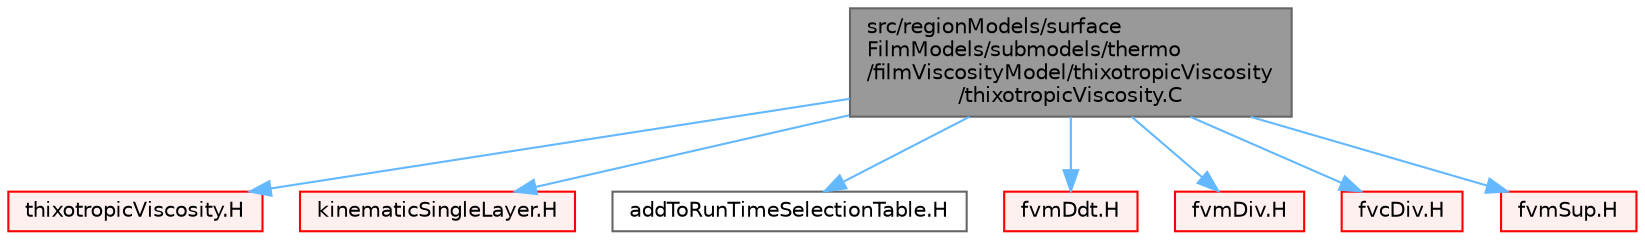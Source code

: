 digraph "src/regionModels/surfaceFilmModels/submodels/thermo/filmViscosityModel/thixotropicViscosity/thixotropicViscosity.C"
{
 // LATEX_PDF_SIZE
  bgcolor="transparent";
  edge [fontname=Helvetica,fontsize=10,labelfontname=Helvetica,labelfontsize=10];
  node [fontname=Helvetica,fontsize=10,shape=box,height=0.2,width=0.4];
  Node1 [id="Node000001",label="src/regionModels/surface\lFilmModels/submodels/thermo\l/filmViscosityModel/thixotropicViscosity\l/thixotropicViscosity.C",height=0.2,width=0.4,color="gray40", fillcolor="grey60", style="filled", fontcolor="black",tooltip=" "];
  Node1 -> Node2 [id="edge1_Node000001_Node000002",color="steelblue1",style="solid",tooltip=" "];
  Node2 [id="Node000002",label="thixotropicViscosity.H",height=0.2,width=0.4,color="red", fillcolor="#FFF0F0", style="filled",URL="$thixotropicViscosity_8H.html",tooltip=" "];
  Node1 -> Node163 [id="edge2_Node000001_Node000163",color="steelblue1",style="solid",tooltip=" "];
  Node163 [id="Node000163",label="kinematicSingleLayer.H",height=0.2,width=0.4,color="red", fillcolor="#FFF0F0", style="filled",URL="$kinematicSingleLayer_8H.html",tooltip=" "];
  Node1 -> Node455 [id="edge3_Node000001_Node000455",color="steelblue1",style="solid",tooltip=" "];
  Node455 [id="Node000455",label="addToRunTimeSelectionTable.H",height=0.2,width=0.4,color="grey40", fillcolor="white", style="filled",URL="$addToRunTimeSelectionTable_8H.html",tooltip="Macros for easy insertion into run-time selection tables."];
  Node1 -> Node456 [id="edge4_Node000001_Node000456",color="steelblue1",style="solid",tooltip=" "];
  Node456 [id="Node000456",label="fvmDdt.H",height=0.2,width=0.4,color="red", fillcolor="#FFF0F0", style="filled",URL="$fvmDdt_8H.html",tooltip="Calculate the matrix for the first temporal derivative."];
  Node1 -> Node457 [id="edge5_Node000001_Node000457",color="steelblue1",style="solid",tooltip=" "];
  Node457 [id="Node000457",label="fvmDiv.H",height=0.2,width=0.4,color="red", fillcolor="#FFF0F0", style="filled",URL="$fvmDiv_8H.html",tooltip="Calculate the matrix for the divergence of the given field and flux."];
  Node1 -> Node459 [id="edge6_Node000001_Node000459",color="steelblue1",style="solid",tooltip=" "];
  Node459 [id="Node000459",label="fvcDiv.H",height=0.2,width=0.4,color="red", fillcolor="#FFF0F0", style="filled",URL="$fvcDiv_8H.html",tooltip="Calculate the divergence of the given field."];
  Node1 -> Node460 [id="edge7_Node000001_Node000460",color="steelblue1",style="solid",tooltip=" "];
  Node460 [id="Node000460",label="fvmSup.H",height=0.2,width=0.4,color="red", fillcolor="#FFF0F0", style="filled",URL="$fvmSup_8H.html",tooltip="Calculate the finiteVolume matrix for implicit and explicit sources."];
}
